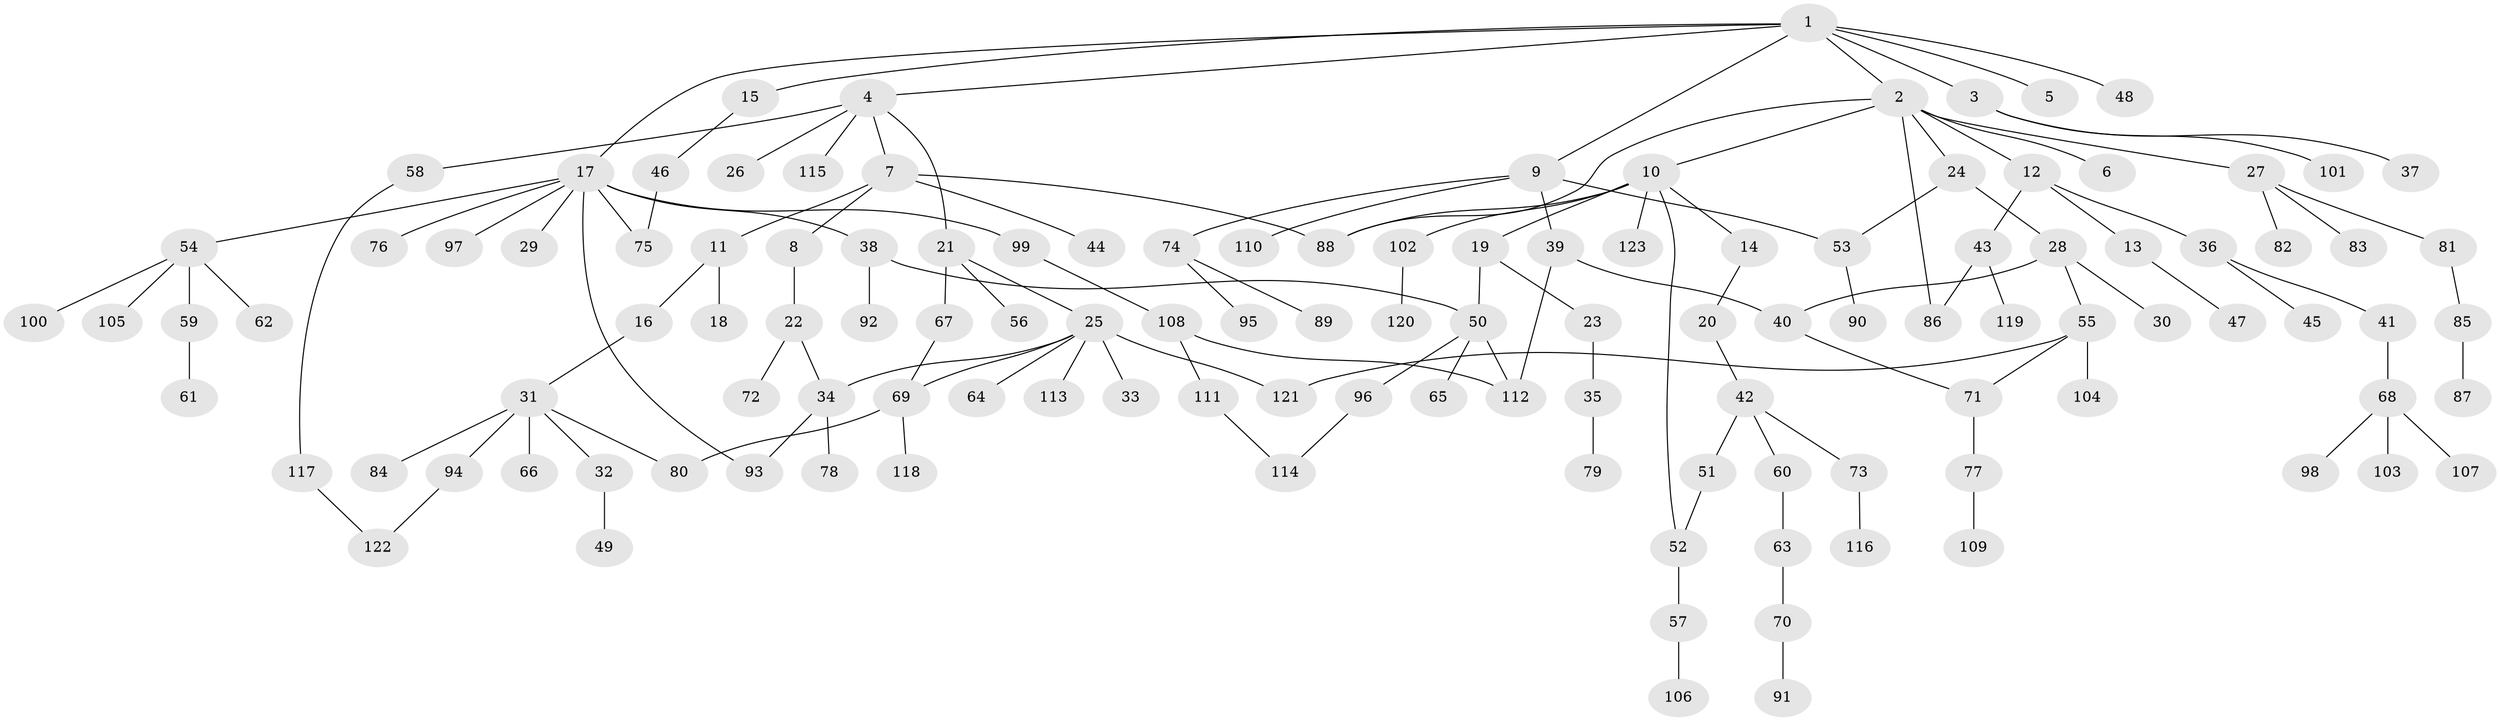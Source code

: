 // coarse degree distribution, {2: 0.2702702702702703, 5: 0.16216216216216217, 3: 0.13513513513513514, 6: 0.02702702702702703, 1: 0.2972972972972973, 4: 0.10810810810810811}
// Generated by graph-tools (version 1.1) at 2025/36/03/04/25 23:36:03]
// undirected, 123 vertices, 140 edges
graph export_dot {
  node [color=gray90,style=filled];
  1;
  2;
  3;
  4;
  5;
  6;
  7;
  8;
  9;
  10;
  11;
  12;
  13;
  14;
  15;
  16;
  17;
  18;
  19;
  20;
  21;
  22;
  23;
  24;
  25;
  26;
  27;
  28;
  29;
  30;
  31;
  32;
  33;
  34;
  35;
  36;
  37;
  38;
  39;
  40;
  41;
  42;
  43;
  44;
  45;
  46;
  47;
  48;
  49;
  50;
  51;
  52;
  53;
  54;
  55;
  56;
  57;
  58;
  59;
  60;
  61;
  62;
  63;
  64;
  65;
  66;
  67;
  68;
  69;
  70;
  71;
  72;
  73;
  74;
  75;
  76;
  77;
  78;
  79;
  80;
  81;
  82;
  83;
  84;
  85;
  86;
  87;
  88;
  89;
  90;
  91;
  92;
  93;
  94;
  95;
  96;
  97;
  98;
  99;
  100;
  101;
  102;
  103;
  104;
  105;
  106;
  107;
  108;
  109;
  110;
  111;
  112;
  113;
  114;
  115;
  116;
  117;
  118;
  119;
  120;
  121;
  122;
  123;
  1 -- 2;
  1 -- 3;
  1 -- 4;
  1 -- 5;
  1 -- 9;
  1 -- 15;
  1 -- 17;
  1 -- 48;
  2 -- 6;
  2 -- 10;
  2 -- 12;
  2 -- 24;
  2 -- 27;
  2 -- 88;
  2 -- 86;
  3 -- 37;
  3 -- 101;
  4 -- 7;
  4 -- 21;
  4 -- 26;
  4 -- 58;
  4 -- 115;
  7 -- 8;
  7 -- 11;
  7 -- 44;
  7 -- 88;
  8 -- 22;
  9 -- 39;
  9 -- 53;
  9 -- 74;
  9 -- 110;
  10 -- 14;
  10 -- 19;
  10 -- 102;
  10 -- 123;
  10 -- 88;
  10 -- 52;
  11 -- 16;
  11 -- 18;
  12 -- 13;
  12 -- 36;
  12 -- 43;
  13 -- 47;
  14 -- 20;
  15 -- 46;
  16 -- 31;
  17 -- 29;
  17 -- 38;
  17 -- 54;
  17 -- 75;
  17 -- 76;
  17 -- 93;
  17 -- 97;
  17 -- 99;
  19 -- 23;
  19 -- 50;
  20 -- 42;
  21 -- 25;
  21 -- 56;
  21 -- 67;
  22 -- 72;
  22 -- 34;
  23 -- 35;
  24 -- 28;
  24 -- 53;
  25 -- 33;
  25 -- 34;
  25 -- 64;
  25 -- 69;
  25 -- 113;
  25 -- 121;
  27 -- 81;
  27 -- 82;
  27 -- 83;
  28 -- 30;
  28 -- 55;
  28 -- 40;
  31 -- 32;
  31 -- 66;
  31 -- 84;
  31 -- 94;
  31 -- 80;
  32 -- 49;
  34 -- 78;
  34 -- 93;
  35 -- 79;
  36 -- 41;
  36 -- 45;
  38 -- 92;
  38 -- 50;
  39 -- 40;
  39 -- 112;
  40 -- 71;
  41 -- 68;
  42 -- 51;
  42 -- 60;
  42 -- 73;
  43 -- 86;
  43 -- 119;
  46 -- 75;
  50 -- 65;
  50 -- 96;
  50 -- 112;
  51 -- 52;
  52 -- 57;
  53 -- 90;
  54 -- 59;
  54 -- 62;
  54 -- 100;
  54 -- 105;
  55 -- 104;
  55 -- 121;
  55 -- 71;
  57 -- 106;
  58 -- 117;
  59 -- 61;
  60 -- 63;
  63 -- 70;
  67 -- 69;
  68 -- 98;
  68 -- 103;
  68 -- 107;
  69 -- 80;
  69 -- 118;
  70 -- 91;
  71 -- 77;
  73 -- 116;
  74 -- 89;
  74 -- 95;
  77 -- 109;
  81 -- 85;
  85 -- 87;
  94 -- 122;
  96 -- 114;
  99 -- 108;
  102 -- 120;
  108 -- 111;
  108 -- 112;
  111 -- 114;
  117 -- 122;
}
